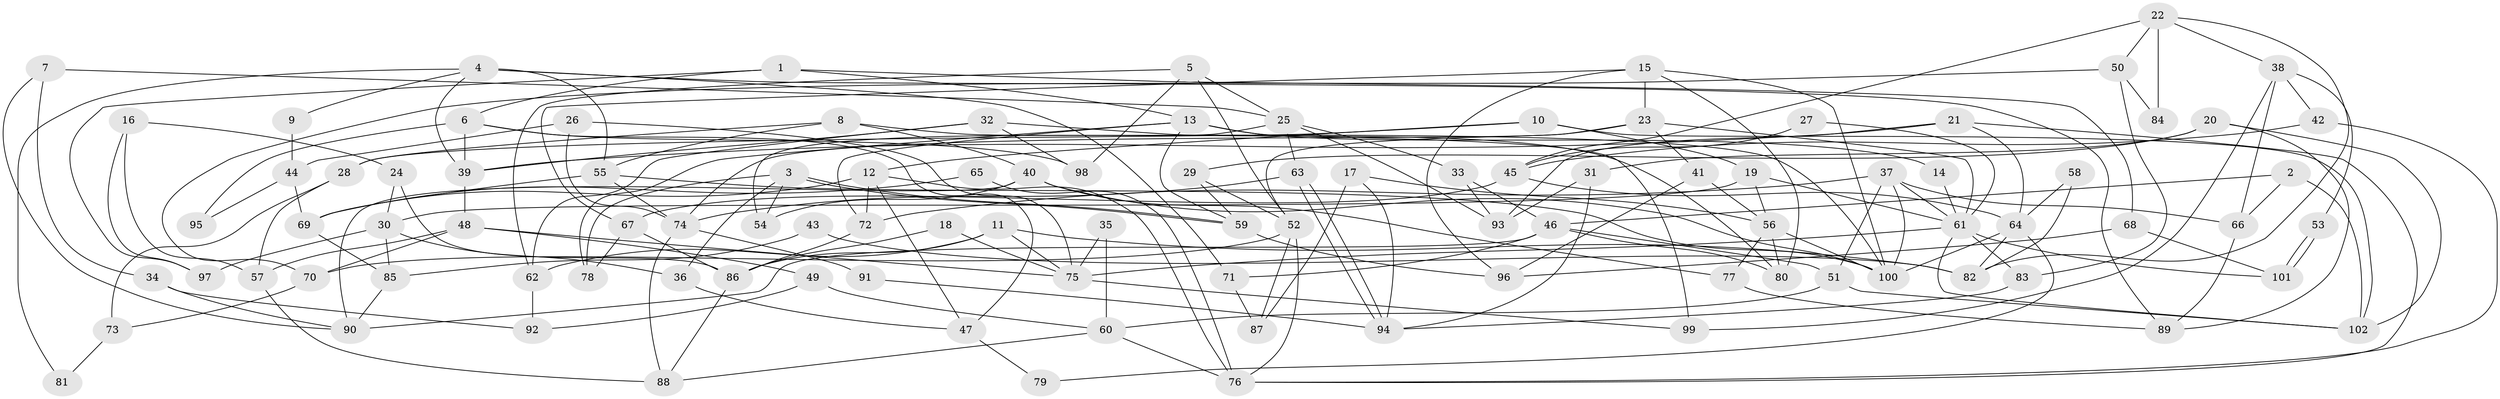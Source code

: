 // coarse degree distribution, {6: 0.1568627450980392, 11: 0.0392156862745098, 9: 0.0784313725490196, 4: 0.11764705882352941, 3: 0.1568627450980392, 10: 0.0196078431372549, 2: 0.13725490196078433, 12: 0.0196078431372549, 7: 0.058823529411764705, 14: 0.0196078431372549, 8: 0.058823529411764705, 5: 0.11764705882352941, 1: 0.0196078431372549}
// Generated by graph-tools (version 1.1) at 2025/18/03/04/25 18:18:50]
// undirected, 102 vertices, 204 edges
graph export_dot {
graph [start="1"]
  node [color=gray90,style=filled];
  1;
  2;
  3;
  4;
  5;
  6;
  7;
  8;
  9;
  10;
  11;
  12;
  13;
  14;
  15;
  16;
  17;
  18;
  19;
  20;
  21;
  22;
  23;
  24;
  25;
  26;
  27;
  28;
  29;
  30;
  31;
  32;
  33;
  34;
  35;
  36;
  37;
  38;
  39;
  40;
  41;
  42;
  43;
  44;
  45;
  46;
  47;
  48;
  49;
  50;
  51;
  52;
  53;
  54;
  55;
  56;
  57;
  58;
  59;
  60;
  61;
  62;
  63;
  64;
  65;
  66;
  67;
  68;
  69;
  70;
  71;
  72;
  73;
  74;
  75;
  76;
  77;
  78;
  79;
  80;
  81;
  82;
  83;
  84;
  85;
  86;
  87;
  88;
  89;
  90;
  91;
  92;
  93;
  94;
  95;
  96;
  97;
  98;
  99;
  100;
  101;
  102;
  1 -- 13;
  1 -- 6;
  1 -- 68;
  1 -- 97;
  2 -- 102;
  2 -- 66;
  2 -- 46;
  3 -- 54;
  3 -- 59;
  3 -- 59;
  3 -- 36;
  3 -- 78;
  4 -- 71;
  4 -- 39;
  4 -- 9;
  4 -- 55;
  4 -- 81;
  4 -- 89;
  5 -- 52;
  5 -- 25;
  5 -- 62;
  5 -- 98;
  6 -- 39;
  6 -- 98;
  6 -- 47;
  6 -- 95;
  7 -- 25;
  7 -- 90;
  7 -- 34;
  8 -- 40;
  8 -- 55;
  8 -- 28;
  8 -- 100;
  9 -- 44;
  10 -- 12;
  10 -- 19;
  10 -- 28;
  10 -- 102;
  11 -- 86;
  11 -- 75;
  11 -- 62;
  11 -- 82;
  12 -- 69;
  12 -- 72;
  12 -- 47;
  12 -- 76;
  13 -- 72;
  13 -- 59;
  13 -- 14;
  13 -- 78;
  13 -- 99;
  14 -- 61;
  15 -- 100;
  15 -- 80;
  15 -- 23;
  15 -- 67;
  15 -- 96;
  16 -- 57;
  16 -- 97;
  16 -- 24;
  17 -- 94;
  17 -- 56;
  17 -- 87;
  18 -- 75;
  18 -- 86;
  19 -- 30;
  19 -- 61;
  19 -- 56;
  20 -- 89;
  20 -- 102;
  20 -- 29;
  20 -- 31;
  21 -- 39;
  21 -- 93;
  21 -- 64;
  21 -- 76;
  22 -- 82;
  22 -- 45;
  22 -- 38;
  22 -- 50;
  22 -- 84;
  23 -- 52;
  23 -- 41;
  23 -- 61;
  23 -- 74;
  24 -- 86;
  24 -- 30;
  25 -- 63;
  25 -- 33;
  25 -- 54;
  25 -- 93;
  26 -- 75;
  26 -- 74;
  26 -- 44;
  27 -- 45;
  27 -- 61;
  28 -- 57;
  28 -- 73;
  29 -- 59;
  29 -- 52;
  30 -- 36;
  30 -- 85;
  30 -- 97;
  31 -- 94;
  31 -- 93;
  32 -- 62;
  32 -- 80;
  32 -- 39;
  32 -- 98;
  33 -- 46;
  33 -- 93;
  34 -- 92;
  34 -- 90;
  35 -- 75;
  35 -- 60;
  36 -- 47;
  37 -- 100;
  37 -- 61;
  37 -- 51;
  37 -- 66;
  37 -- 72;
  38 -- 42;
  38 -- 53;
  38 -- 66;
  38 -- 99;
  39 -- 48;
  40 -- 90;
  40 -- 100;
  40 -- 54;
  40 -- 77;
  41 -- 56;
  41 -- 96;
  42 -- 76;
  42 -- 45;
  43 -- 82;
  43 -- 85;
  44 -- 69;
  44 -- 95;
  45 -- 67;
  45 -- 64;
  46 -- 51;
  46 -- 71;
  46 -- 80;
  46 -- 90;
  47 -- 79;
  48 -- 57;
  48 -- 75;
  48 -- 49;
  48 -- 70;
  49 -- 60;
  49 -- 92;
  50 -- 70;
  50 -- 83;
  50 -- 84;
  51 -- 102;
  51 -- 60;
  52 -- 76;
  52 -- 70;
  52 -- 87;
  53 -- 101;
  53 -- 101;
  55 -- 100;
  55 -- 69;
  55 -- 74;
  56 -- 77;
  56 -- 80;
  56 -- 100;
  57 -- 88;
  58 -- 64;
  58 -- 82;
  59 -- 96;
  60 -- 76;
  60 -- 88;
  61 -- 101;
  61 -- 75;
  61 -- 83;
  61 -- 102;
  62 -- 92;
  63 -- 74;
  63 -- 94;
  63 -- 94;
  64 -- 100;
  64 -- 79;
  64 -- 82;
  65 -- 69;
  65 -- 76;
  66 -- 89;
  67 -- 78;
  67 -- 86;
  68 -- 96;
  68 -- 101;
  69 -- 85;
  70 -- 73;
  71 -- 87;
  72 -- 86;
  73 -- 81;
  74 -- 88;
  74 -- 91;
  75 -- 99;
  77 -- 89;
  83 -- 94;
  85 -- 90;
  86 -- 88;
  91 -- 94;
}
